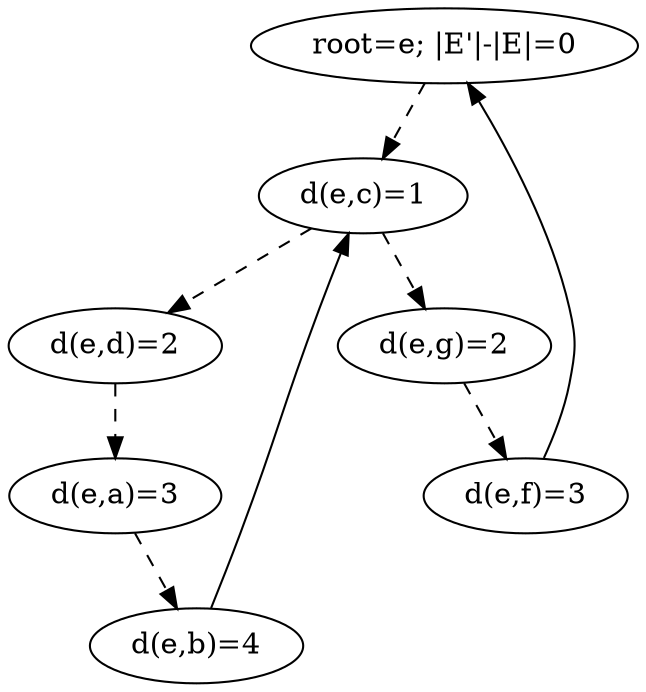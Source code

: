 digraph out {
e [label="root=e; |E'|-|E|=0"];
e -> c [style=dashed];
f [label="d(e,f)=3"];
f -> e;
g [label="d(e,g)=2"];
g -> f [style=dashed];
d [label="d(e,d)=2"];
d -> a [style=dashed];
c [label="d(e,c)=1"];
c -> g [style=dashed];
c -> d [style=dashed];
b [label="d(e,b)=4"];
b -> c;
a [label="d(e,a)=3"];
a -> b [style=dashed];
}
